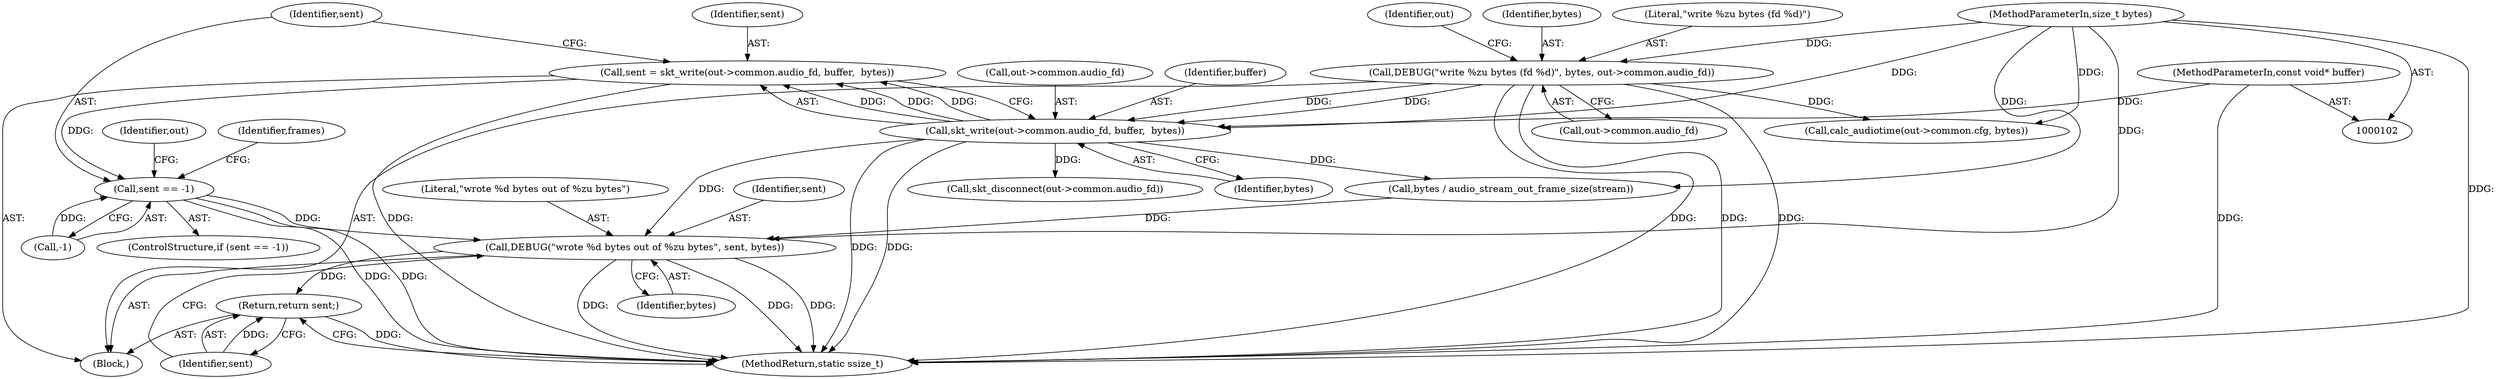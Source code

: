digraph "0_Android_472271b153c5dc53c28beac55480a8d8434b2d5c_4@API" {
"1000231" [label="(Call,sent = skt_write(out->common.audio_fd, buffer,  bytes))"];
"1000233" [label="(Call,skt_write(out->common.audio_fd, buffer,  bytes))"];
"1000114" [label="(Call,DEBUG(\"write %zu bytes (fd %d)\", bytes, out->common.audio_fd))"];
"1000105" [label="(MethodParameterIn,size_t bytes)"];
"1000104" [label="(MethodParameterIn,const void* buffer)"];
"1000242" [label="(Call,sent == -1)"];
"1000297" [label="(Call,DEBUG(\"wrote %d bytes out of %zu bytes\", sent, bytes))"];
"1000301" [label="(Return,return sent;)"];
"1000297" [label="(Call,DEBUG(\"wrote %d bytes out of %zu bytes\", sent, bytes))"];
"1000232" [label="(Identifier,sent)"];
"1000243" [label="(Identifier,sent)"];
"1000114" [label="(Call,DEBUG(\"write %zu bytes (fd %d)\", bytes, out->common.audio_fd))"];
"1000282" [label="(Identifier,frames)"];
"1000300" [label="(Identifier,bytes)"];
"1000298" [label="(Literal,\"wrote %d bytes out of %zu bytes\")"];
"1000106" [label="(Block,)"];
"1000244" [label="(Call,-1)"];
"1000105" [label="(MethodParameterIn,size_t bytes)"];
"1000283" [label="(Call,bytes / audio_stream_out_frame_size(stream))"];
"1000115" [label="(Literal,\"write %zu bytes (fd %d)\")"];
"1000104" [label="(MethodParameterIn,const void* buffer)"];
"1000247" [label="(Call,skt_disconnect(out->common.audio_fd))"];
"1000303" [label="(MethodReturn,static ssize_t)"];
"1000240" [label="(Identifier,bytes)"];
"1000126" [label="(Identifier,out)"];
"1000241" [label="(ControlStructure,if (sent == -1))"];
"1000117" [label="(Call,out->common.audio_fd)"];
"1000301" [label="(Return,return sent;)"];
"1000242" [label="(Call,sent == -1)"];
"1000302" [label="(Identifier,sent)"];
"1000233" [label="(Call,skt_write(out->common.audio_fd, buffer,  bytes))"];
"1000299" [label="(Identifier,sent)"];
"1000116" [label="(Identifier,bytes)"];
"1000231" [label="(Call,sent = skt_write(out->common.audio_fd, buffer,  bytes))"];
"1000250" [label="(Identifier,out)"];
"1000234" [label="(Call,out->common.audio_fd)"];
"1000239" [label="(Identifier,buffer)"];
"1000179" [label="(Call,calc_audiotime(out->common.cfg, bytes))"];
"1000231" -> "1000106"  [label="AST: "];
"1000231" -> "1000233"  [label="CFG: "];
"1000232" -> "1000231"  [label="AST: "];
"1000233" -> "1000231"  [label="AST: "];
"1000243" -> "1000231"  [label="CFG: "];
"1000231" -> "1000303"  [label="DDG: "];
"1000233" -> "1000231"  [label="DDG: "];
"1000233" -> "1000231"  [label="DDG: "];
"1000233" -> "1000231"  [label="DDG: "];
"1000231" -> "1000242"  [label="DDG: "];
"1000233" -> "1000240"  [label="CFG: "];
"1000234" -> "1000233"  [label="AST: "];
"1000239" -> "1000233"  [label="AST: "];
"1000240" -> "1000233"  [label="AST: "];
"1000233" -> "1000303"  [label="DDG: "];
"1000233" -> "1000303"  [label="DDG: "];
"1000114" -> "1000233"  [label="DDG: "];
"1000114" -> "1000233"  [label="DDG: "];
"1000104" -> "1000233"  [label="DDG: "];
"1000105" -> "1000233"  [label="DDG: "];
"1000233" -> "1000247"  [label="DDG: "];
"1000233" -> "1000283"  [label="DDG: "];
"1000233" -> "1000297"  [label="DDG: "];
"1000114" -> "1000106"  [label="AST: "];
"1000114" -> "1000117"  [label="CFG: "];
"1000115" -> "1000114"  [label="AST: "];
"1000116" -> "1000114"  [label="AST: "];
"1000117" -> "1000114"  [label="AST: "];
"1000126" -> "1000114"  [label="CFG: "];
"1000114" -> "1000303"  [label="DDG: "];
"1000114" -> "1000303"  [label="DDG: "];
"1000114" -> "1000303"  [label="DDG: "];
"1000105" -> "1000114"  [label="DDG: "];
"1000114" -> "1000179"  [label="DDG: "];
"1000105" -> "1000102"  [label="AST: "];
"1000105" -> "1000303"  [label="DDG: "];
"1000105" -> "1000179"  [label="DDG: "];
"1000105" -> "1000283"  [label="DDG: "];
"1000105" -> "1000297"  [label="DDG: "];
"1000104" -> "1000102"  [label="AST: "];
"1000104" -> "1000303"  [label="DDG: "];
"1000242" -> "1000241"  [label="AST: "];
"1000242" -> "1000244"  [label="CFG: "];
"1000243" -> "1000242"  [label="AST: "];
"1000244" -> "1000242"  [label="AST: "];
"1000250" -> "1000242"  [label="CFG: "];
"1000282" -> "1000242"  [label="CFG: "];
"1000242" -> "1000303"  [label="DDG: "];
"1000242" -> "1000303"  [label="DDG: "];
"1000244" -> "1000242"  [label="DDG: "];
"1000242" -> "1000297"  [label="DDG: "];
"1000297" -> "1000106"  [label="AST: "];
"1000297" -> "1000300"  [label="CFG: "];
"1000298" -> "1000297"  [label="AST: "];
"1000299" -> "1000297"  [label="AST: "];
"1000300" -> "1000297"  [label="AST: "];
"1000302" -> "1000297"  [label="CFG: "];
"1000297" -> "1000303"  [label="DDG: "];
"1000297" -> "1000303"  [label="DDG: "];
"1000297" -> "1000303"  [label="DDG: "];
"1000283" -> "1000297"  [label="DDG: "];
"1000297" -> "1000301"  [label="DDG: "];
"1000301" -> "1000106"  [label="AST: "];
"1000301" -> "1000302"  [label="CFG: "];
"1000302" -> "1000301"  [label="AST: "];
"1000303" -> "1000301"  [label="CFG: "];
"1000301" -> "1000303"  [label="DDG: "];
"1000302" -> "1000301"  [label="DDG: "];
}

